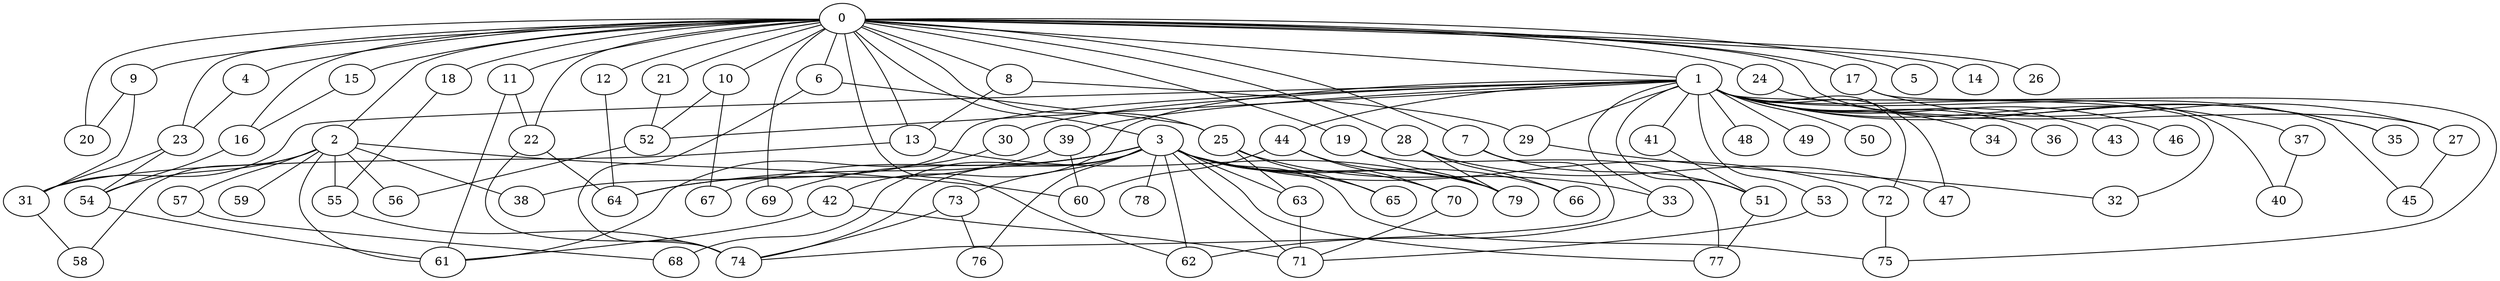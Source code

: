 
graph graphname {
    0 -- 1
0 -- 2
0 -- 3
0 -- 4
0 -- 5
0 -- 6
0 -- 7
0 -- 8
0 -- 9
0 -- 10
0 -- 11
0 -- 12
0 -- 13
0 -- 14
0 -- 15
0 -- 16
0 -- 17
0 -- 18
0 -- 19
0 -- 20
0 -- 21
0 -- 22
0 -- 23
0 -- 24
0 -- 25
0 -- 26
0 -- 27
0 -- 28
0 -- 69
0 -- 62
1 -- 29
1 -- 30
1 -- 31
1 -- 32
1 -- 33
1 -- 34
1 -- 35
1 -- 36
1 -- 37
1 -- 38
1 -- 39
1 -- 40
1 -- 41
1 -- 42
1 -- 43
1 -- 44
1 -- 45
1 -- 46
1 -- 47
1 -- 48
1 -- 49
1 -- 50
1 -- 51
1 -- 52
1 -- 53
1 -- 72
2 -- 54
2 -- 55
2 -- 56
2 -- 57
2 -- 58
2 -- 59
2 -- 60
2 -- 61
2 -- 38
3 -- 64
3 -- 66
3 -- 67
3 -- 68
3 -- 69
3 -- 70
3 -- 65
3 -- 72
3 -- 73
3 -- 74
3 -- 71
3 -- 76
3 -- 77
3 -- 78
3 -- 79
3 -- 75
3 -- 62
3 -- 63
4 -- 23
6 -- 74
6 -- 25
7 -- 51
7 -- 74
8 -- 13
8 -- 29
9 -- 20
9 -- 31
10 -- 52
10 -- 67
11 -- 61
11 -- 22
12 -- 64
13 -- 79
13 -- 31
15 -- 16
16 -- 54
17 -- 27
17 -- 75
18 -- 55
19 -- 77
19 -- 79
21 -- 52
22 -- 64
22 -- 74
23 -- 31
23 -- 54
24 -- 35
25 -- 65
25 -- 63
25 -- 33
27 -- 45
28 -- 79
28 -- 47
28 -- 66
29 -- 32
30 -- 61
31 -- 58
33 -- 62
37 -- 40
39 -- 64
39 -- 60
41 -- 51
42 -- 71
42 -- 61
44 -- 70
44 -- 60
44 -- 79
51 -- 77
52 -- 56
53 -- 71
54 -- 61
55 -- 74
57 -- 68
63 -- 71
70 -- 71
72 -- 75
73 -- 74
73 -- 76

}
